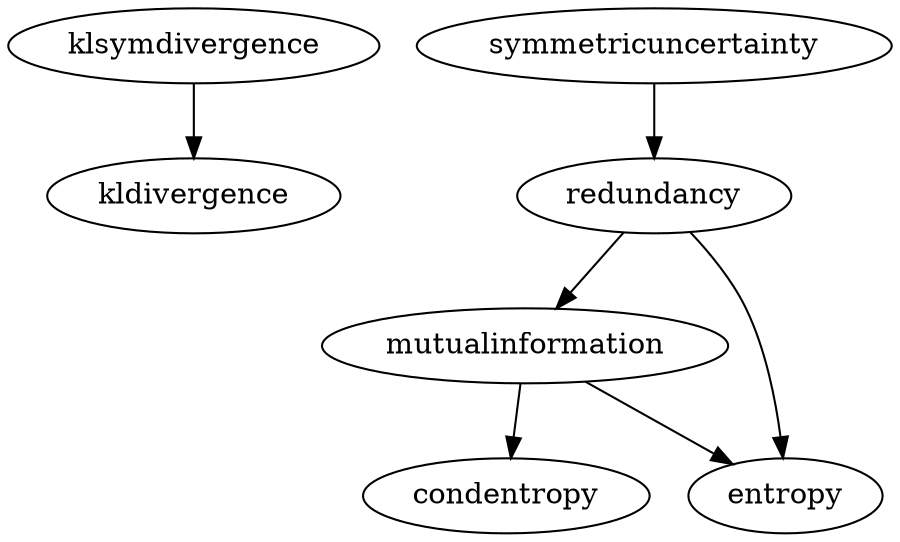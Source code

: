 /* Created by mdot for Matlab */
digraph m2html {
  klsymdivergence -> kldivergence;
  mutualinformation -> condentropy;
  mutualinformation -> entropy;
  redundancy -> entropy;
  redundancy -> mutualinformation;
  symmetricuncertainty -> redundancy;

  condentropy [URL="condentropy.html"];
  entropy [URL="entropy.html"];
  kldivergence [URL="kldivergence.html"];
  klsymdivergence [URL="klsymdivergence.html"];
  mutualinformation [URL="mutualinformation.html"];
  redundancy [URL="redundancy.html"];
  symmetricuncertainty [URL="symmetricuncertainty.html"];
}
